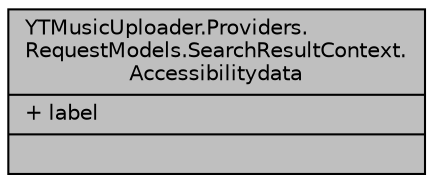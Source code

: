 digraph "YTMusicUploader.Providers.RequestModels.SearchResultContext.Accessibilitydata"
{
 // LATEX_PDF_SIZE
  edge [fontname="Helvetica",fontsize="10",labelfontname="Helvetica",labelfontsize="10"];
  node [fontname="Helvetica",fontsize="10",shape=record];
  Node1 [label="{YTMusicUploader.Providers.\lRequestModels.SearchResultContext.\lAccessibilitydata\n|+ label\l|}",height=0.2,width=0.4,color="black", fillcolor="grey75", style="filled", fontcolor="black",tooltip=" "];
}
